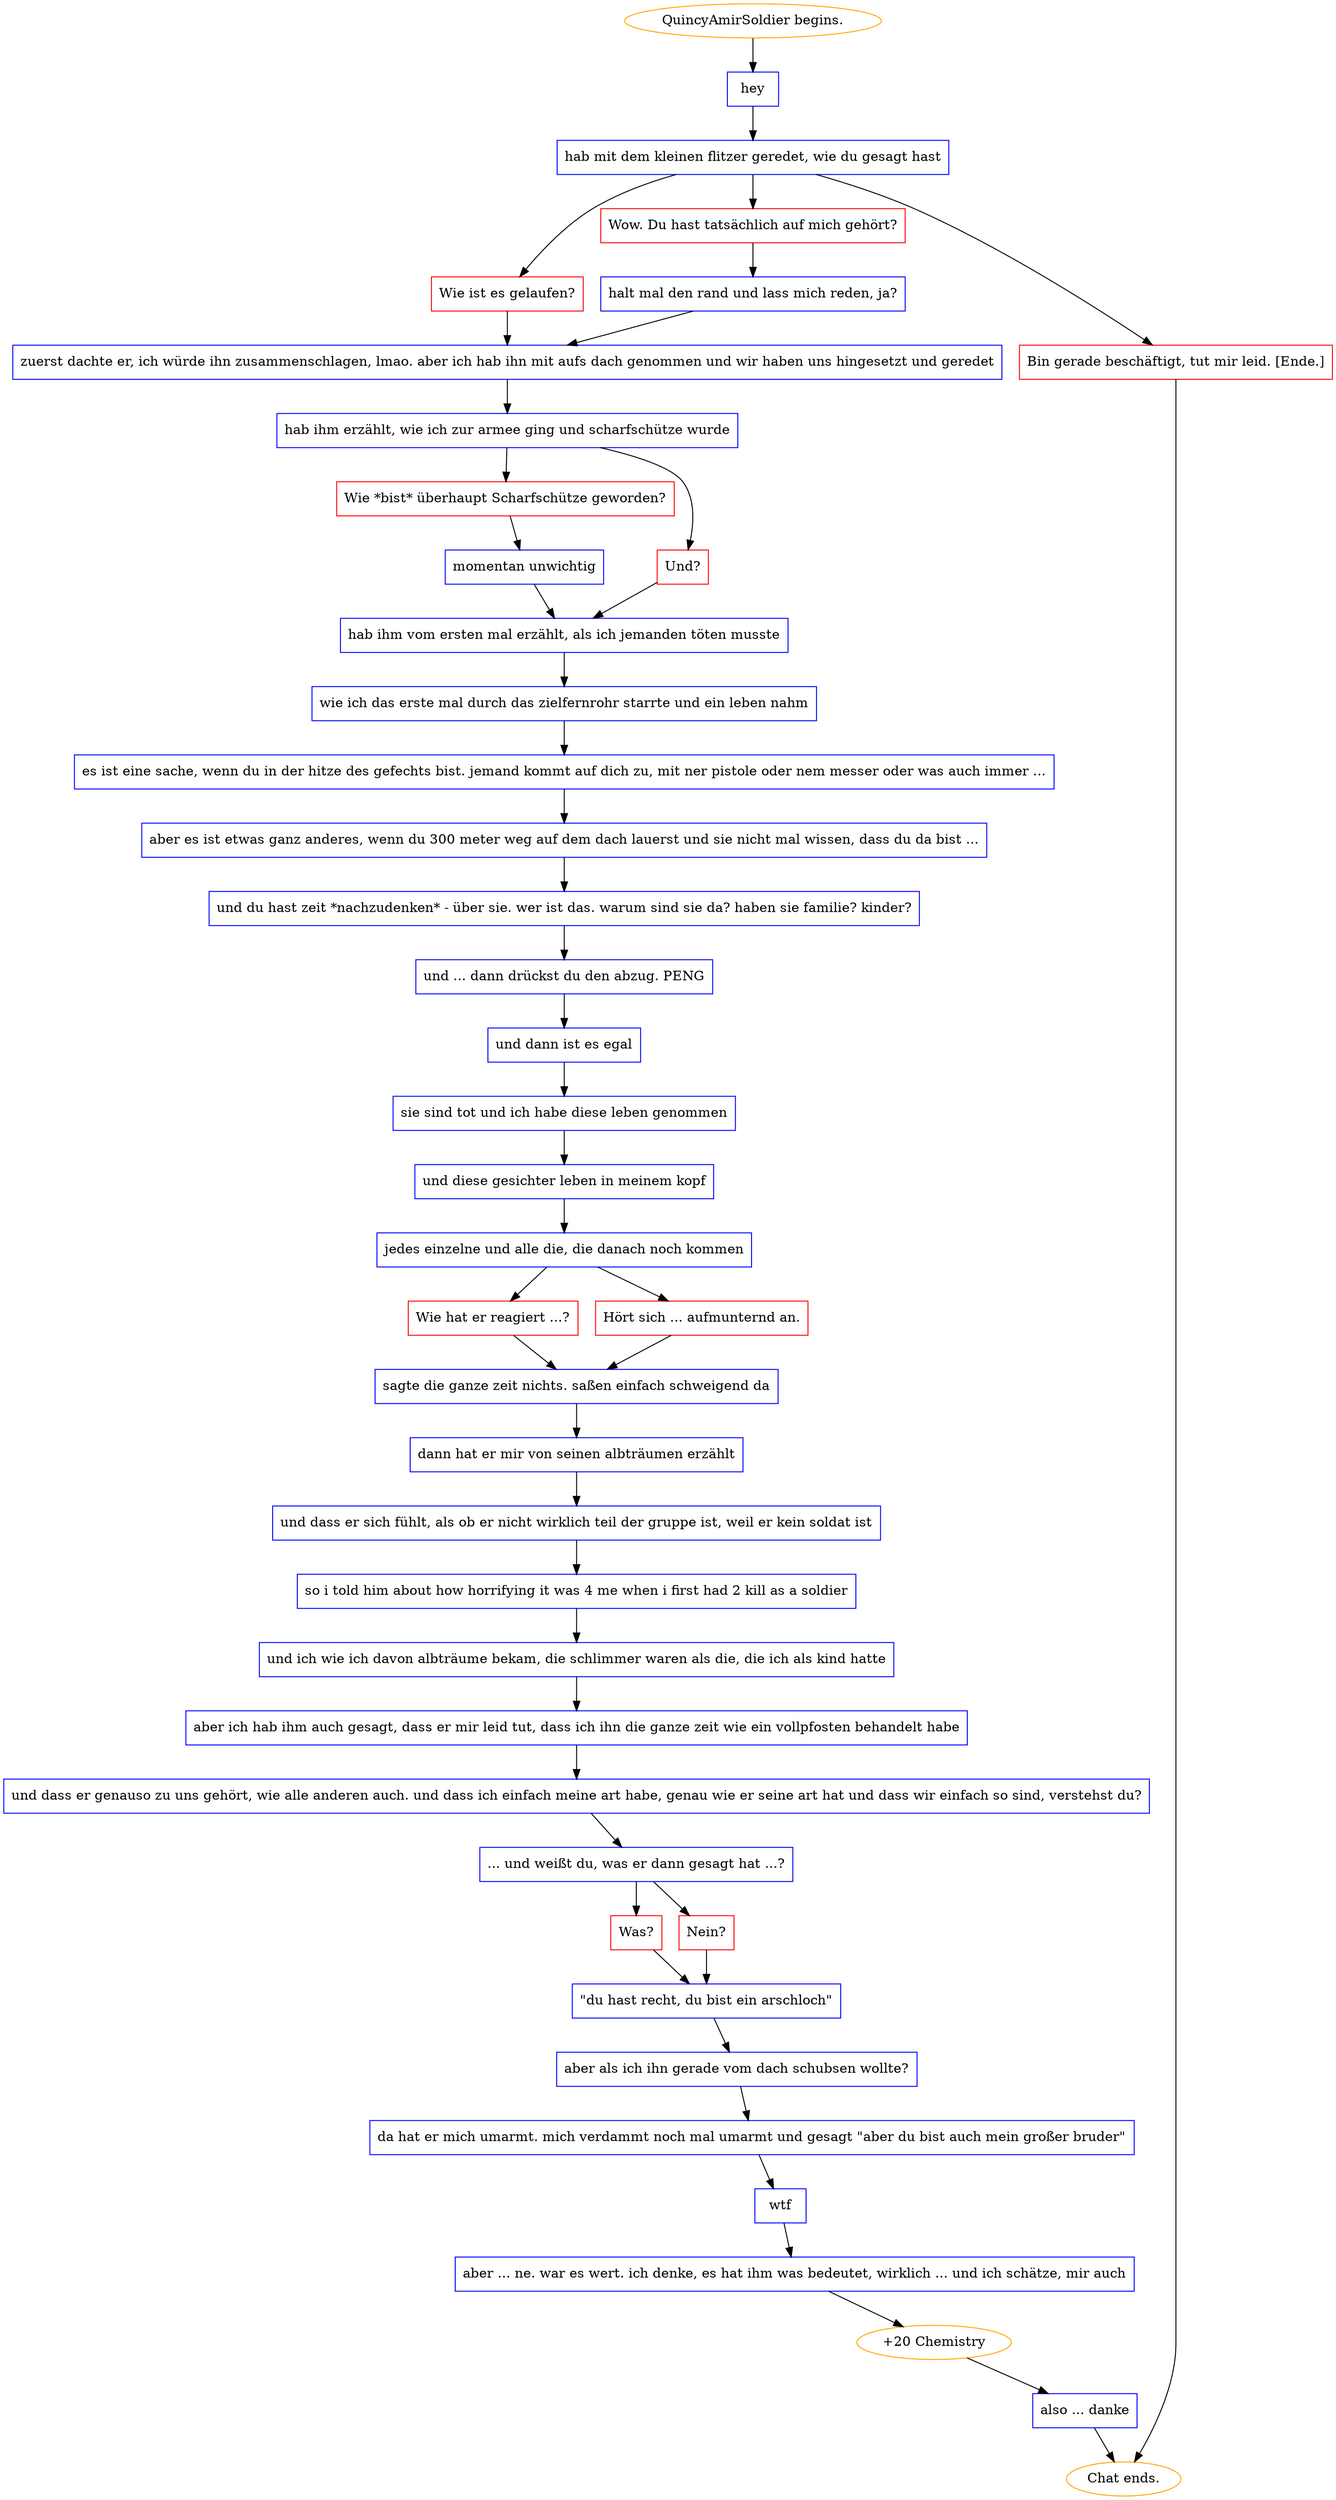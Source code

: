 digraph {
	"QuincyAmirSoldier begins." [color=orange];
		"QuincyAmirSoldier begins." -> j2894857095;
	j2894857095 [label="hey",shape=box,color=blue];
		j2894857095 -> j3804552462;
	j3804552462 [label="hab mit dem kleinen flitzer geredet, wie du gesagt hast",shape=box,color=blue];
		j3804552462 -> j1584942462;
		j3804552462 -> j2761593277;
		j3804552462 -> j613623530;
	j1584942462 [label="Wie ist es gelaufen?",shape=box,color=red];
		j1584942462 -> j1512048899;
	j2761593277 [label="Wow. Du hast tatsächlich auf mich gehört?",shape=box,color=red];
		j2761593277 -> j2628606088;
	j613623530 [label="Bin gerade beschäftigt, tut mir leid. [Ende.]",shape=box,color=red];
		j613623530 -> "Chat ends.";
	j1512048899 [label="zuerst dachte er, ich würde ihn zusammenschlagen, lmao. aber ich hab ihn mit aufs dach genommen und wir haben uns hingesetzt und geredet",shape=box,color=blue];
		j1512048899 -> j131629234;
	j2628606088 [label="halt mal den rand und lass mich reden, ja?",shape=box,color=blue];
		j2628606088 -> j1512048899;
	"Chat ends." [color=orange];
	j131629234 [label="hab ihm erzählt, wie ich zur armee ging und scharfschütze wurde",shape=box,color=blue];
		j131629234 -> j2364514993;
		j131629234 -> j2209571870;
	j2364514993 [label="Wie *bist* überhaupt Scharfschütze geworden?",shape=box,color=red];
		j2364514993 -> j3466510531;
	j2209571870 [label="Und?",shape=box,color=red];
		j2209571870 -> j4149039913;
	j3466510531 [label="momentan unwichtig",shape=box,color=blue];
		j3466510531 -> j4149039913;
	j4149039913 [label="hab ihm vom ersten mal erzählt, als ich jemanden töten musste",shape=box,color=blue];
		j4149039913 -> j3455883599;
	j3455883599 [label="wie ich das erste mal durch das zielfernrohr starrte und ein leben nahm",shape=box,color=blue];
		j3455883599 -> j2243008251;
	j2243008251 [label="es ist eine sache, wenn du in der hitze des gefechts bist. jemand kommt auf dich zu, mit ner pistole oder nem messer oder was auch immer ...",shape=box,color=blue];
		j2243008251 -> j381338826;
	j381338826 [label="aber es ist etwas ganz anderes, wenn du 300 meter weg auf dem dach lauerst und sie nicht mal wissen, dass du da bist ...",shape=box,color=blue];
		j381338826 -> j3320314526;
	j3320314526 [label="und du hast zeit *nachzudenken* - über sie. wer ist das. warum sind sie da? haben sie familie? kinder?",shape=box,color=blue];
		j3320314526 -> j4130423000;
	j4130423000 [label="und ... dann drückst du den abzug. PENG",shape=box,color=blue];
		j4130423000 -> j975968387;
	j975968387 [label="und dann ist es egal",shape=box,color=blue];
		j975968387 -> j735691445;
	j735691445 [label="sie sind tot und ich habe diese leben genommen",shape=box,color=blue];
		j735691445 -> j4058929165;
	j4058929165 [label="und diese gesichter leben in meinem kopf",shape=box,color=blue];
		j4058929165 -> j516539687;
	j516539687 [label="jedes einzelne und alle die, die danach noch kommen",shape=box,color=blue];
		j516539687 -> j3062540269;
		j516539687 -> j2498708129;
	j3062540269 [label="Wie hat er reagiert ...?",shape=box,color=red];
		j3062540269 -> j2985922596;
	j2498708129 [label="Hört sich ... aufmunternd an.",shape=box,color=red];
		j2498708129 -> j2985922596;
	j2985922596 [label="sagte die ganze zeit nichts. saßen einfach schweigend da",shape=box,color=blue];
		j2985922596 -> j2781220782;
	j2781220782 [label="dann hat er mir von seinen albträumen erzählt",shape=box,color=blue];
		j2781220782 -> j2605013296;
	j2605013296 [label="und dass er sich fühlt, als ob er nicht wirklich teil der gruppe ist, weil er kein soldat ist",shape=box,color=blue];
		j2605013296 -> j1543314948;
	j1543314948 [label="so i told him about how horrifying it was 4 me when i first had 2 kill as a soldier",shape=box,color=blue];
		j1543314948 -> j1969101657;
	j1969101657 [label="und ich wie ich davon albträume bekam, die schlimmer waren als die, die ich als kind hatte",shape=box,color=blue];
		j1969101657 -> j3419663143;
	j3419663143 [label="aber ich hab ihm auch gesagt, dass er mir leid tut, dass ich ihn die ganze zeit wie ein vollpfosten behandelt habe",shape=box,color=blue];
		j3419663143 -> j1287840368;
	j1287840368 [label="und dass er genauso zu uns gehört, wie alle anderen auch. und dass ich einfach meine art habe, genau wie er seine art hat und dass wir einfach so sind, verstehst du?",shape=box,color=blue];
		j1287840368 -> j805828891;
	j805828891 [label="... und weißt du, was er dann gesagt hat ...?",shape=box,color=blue];
		j805828891 -> j977265473;
		j805828891 -> j792289585;
	j977265473 [label="Was?",shape=box,color=red];
		j977265473 -> j154787692;
	j792289585 [label="Nein?",shape=box,color=red];
		j792289585 -> j154787692;
	j154787692 [label="\"du hast recht, du bist ein arschloch\"",shape=box,color=blue];
		j154787692 -> j1021601885;
	j1021601885 [label="aber als ich ihn gerade vom dach schubsen wollte?",shape=box,color=blue];
		j1021601885 -> j3064562161;
	j3064562161 [label="da hat er mich umarmt. mich verdammt noch mal umarmt und gesagt \"aber du bist auch mein großer bruder\"",shape=box,color=blue];
		j3064562161 -> j78645488;
	j78645488 [label="wtf",shape=box,color=blue];
		j78645488 -> j1961706363;
	j1961706363 [label="aber ... ne. war es wert. ich denke, es hat ihm was bedeutet, wirklich ... und ich schätze, mir auch",shape=box,color=blue];
		j1961706363 -> j3932371948;
	j3932371948 [label="+20 Chemistry",color=orange];
		j3932371948 -> j1379944296;
	j1379944296 [label="also ... danke",shape=box,color=blue];
		j1379944296 -> "Chat ends.";
}